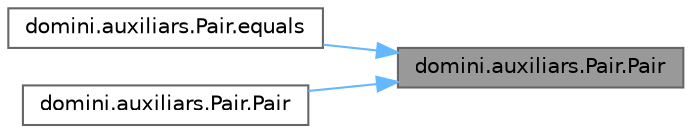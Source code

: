 digraph "domini.auxiliars.Pair.Pair"
{
 // INTERACTIVE_SVG=YES
 // LATEX_PDF_SIZE
  bgcolor="transparent";
  edge [fontname=Helvetica,fontsize=10,labelfontname=Helvetica,labelfontsize=10];
  node [fontname=Helvetica,fontsize=10,shape=box,height=0.2,width=0.4];
  rankdir="RL";
  Node1 [id="Node000001",label="domini.auxiliars.Pair.Pair",height=0.2,width=0.4,color="gray40", fillcolor="grey60", style="filled", fontcolor="black",tooltip="Constructor de la classe \"Pair\"."];
  Node1 -> Node2 [id="edge1_Node000001_Node000002",dir="back",color="steelblue1",style="solid",tooltip=" "];
  Node2 [id="Node000002",label="domini.auxiliars.Pair.equals",height=0.2,width=0.4,color="grey40", fillcolor="white", style="filled",URL="$classdomini_1_1auxiliars_1_1_pair.html#a495c87f83dcfe7653af8dc41db281309",tooltip="Compara aquesta parella amb un altre objecte."];
  Node1 -> Node3 [id="edge2_Node000001_Node000003",dir="back",color="steelblue1",style="solid",tooltip=" "];
  Node3 [id="Node000003",label="domini.auxiliars.Pair.Pair",height=0.2,width=0.4,color="grey40", fillcolor="white", style="filled",URL="$classdomini_1_1auxiliars_1_1_pair.html#a4760c3abe6c5e1f95a6df11cfcbf2a87",tooltip="Constructor de còpia de la classe \"Pair\"."];
}
